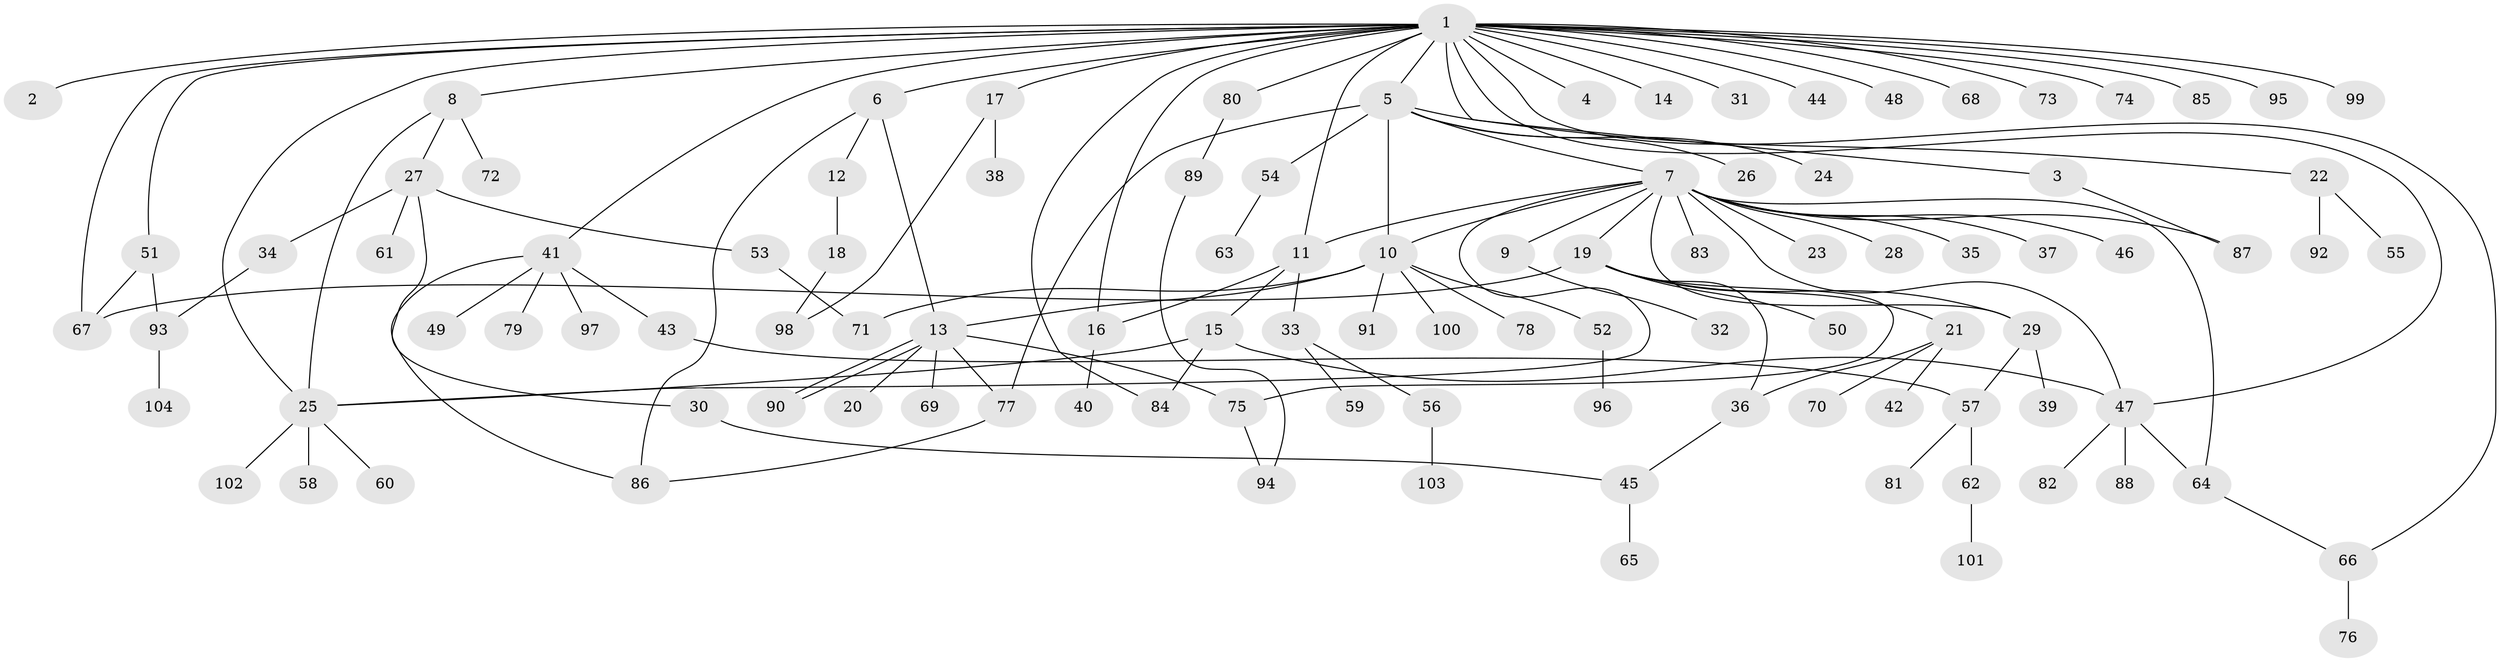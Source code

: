 // coarse degree distribution, {27: 0.0125, 1: 0.6125, 2: 0.0875, 8: 0.0125, 5: 0.025, 19: 0.0125, 7: 0.0125, 12: 0.0125, 4: 0.0375, 3: 0.15, 6: 0.025}
// Generated by graph-tools (version 1.1) at 2025/23/03/03/25 07:23:55]
// undirected, 104 vertices, 131 edges
graph export_dot {
graph [start="1"]
  node [color=gray90,style=filled];
  1;
  2;
  3;
  4;
  5;
  6;
  7;
  8;
  9;
  10;
  11;
  12;
  13;
  14;
  15;
  16;
  17;
  18;
  19;
  20;
  21;
  22;
  23;
  24;
  25;
  26;
  27;
  28;
  29;
  30;
  31;
  32;
  33;
  34;
  35;
  36;
  37;
  38;
  39;
  40;
  41;
  42;
  43;
  44;
  45;
  46;
  47;
  48;
  49;
  50;
  51;
  52;
  53;
  54;
  55;
  56;
  57;
  58;
  59;
  60;
  61;
  62;
  63;
  64;
  65;
  66;
  67;
  68;
  69;
  70;
  71;
  72;
  73;
  74;
  75;
  76;
  77;
  78;
  79;
  80;
  81;
  82;
  83;
  84;
  85;
  86;
  87;
  88;
  89;
  90;
  91;
  92;
  93;
  94;
  95;
  96;
  97;
  98;
  99;
  100;
  101;
  102;
  103;
  104;
  1 -- 2;
  1 -- 3;
  1 -- 4;
  1 -- 5;
  1 -- 6;
  1 -- 8;
  1 -- 11;
  1 -- 14;
  1 -- 16;
  1 -- 17;
  1 -- 25;
  1 -- 31;
  1 -- 41;
  1 -- 44;
  1 -- 47;
  1 -- 48;
  1 -- 51;
  1 -- 66;
  1 -- 67;
  1 -- 68;
  1 -- 73;
  1 -- 74;
  1 -- 80;
  1 -- 84;
  1 -- 85;
  1 -- 95;
  1 -- 99;
  3 -- 87;
  5 -- 7;
  5 -- 10;
  5 -- 22;
  5 -- 24;
  5 -- 26;
  5 -- 54;
  5 -- 77;
  6 -- 12;
  6 -- 13;
  6 -- 86;
  7 -- 9;
  7 -- 10;
  7 -- 11;
  7 -- 19;
  7 -- 23;
  7 -- 25;
  7 -- 28;
  7 -- 29;
  7 -- 35;
  7 -- 37;
  7 -- 46;
  7 -- 47;
  7 -- 64;
  7 -- 83;
  7 -- 87;
  8 -- 25;
  8 -- 27;
  8 -- 72;
  9 -- 32;
  10 -- 13;
  10 -- 52;
  10 -- 71;
  10 -- 78;
  10 -- 91;
  10 -- 100;
  11 -- 15;
  11 -- 16;
  11 -- 33;
  12 -- 18;
  13 -- 20;
  13 -- 69;
  13 -- 75;
  13 -- 77;
  13 -- 90;
  13 -- 90;
  15 -- 25;
  15 -- 47;
  15 -- 84;
  16 -- 40;
  17 -- 38;
  17 -- 98;
  18 -- 98;
  19 -- 21;
  19 -- 29;
  19 -- 36;
  19 -- 50;
  19 -- 67;
  19 -- 75;
  21 -- 36;
  21 -- 42;
  21 -- 70;
  22 -- 55;
  22 -- 92;
  25 -- 58;
  25 -- 60;
  25 -- 102;
  27 -- 30;
  27 -- 34;
  27 -- 53;
  27 -- 61;
  29 -- 39;
  29 -- 57;
  30 -- 45;
  33 -- 56;
  33 -- 59;
  34 -- 93;
  36 -- 45;
  41 -- 43;
  41 -- 49;
  41 -- 79;
  41 -- 86;
  41 -- 97;
  43 -- 57;
  45 -- 65;
  47 -- 64;
  47 -- 82;
  47 -- 88;
  51 -- 67;
  51 -- 93;
  52 -- 96;
  53 -- 71;
  54 -- 63;
  56 -- 103;
  57 -- 62;
  57 -- 81;
  62 -- 101;
  64 -- 66;
  66 -- 76;
  75 -- 94;
  77 -- 86;
  80 -- 89;
  89 -- 94;
  93 -- 104;
}
